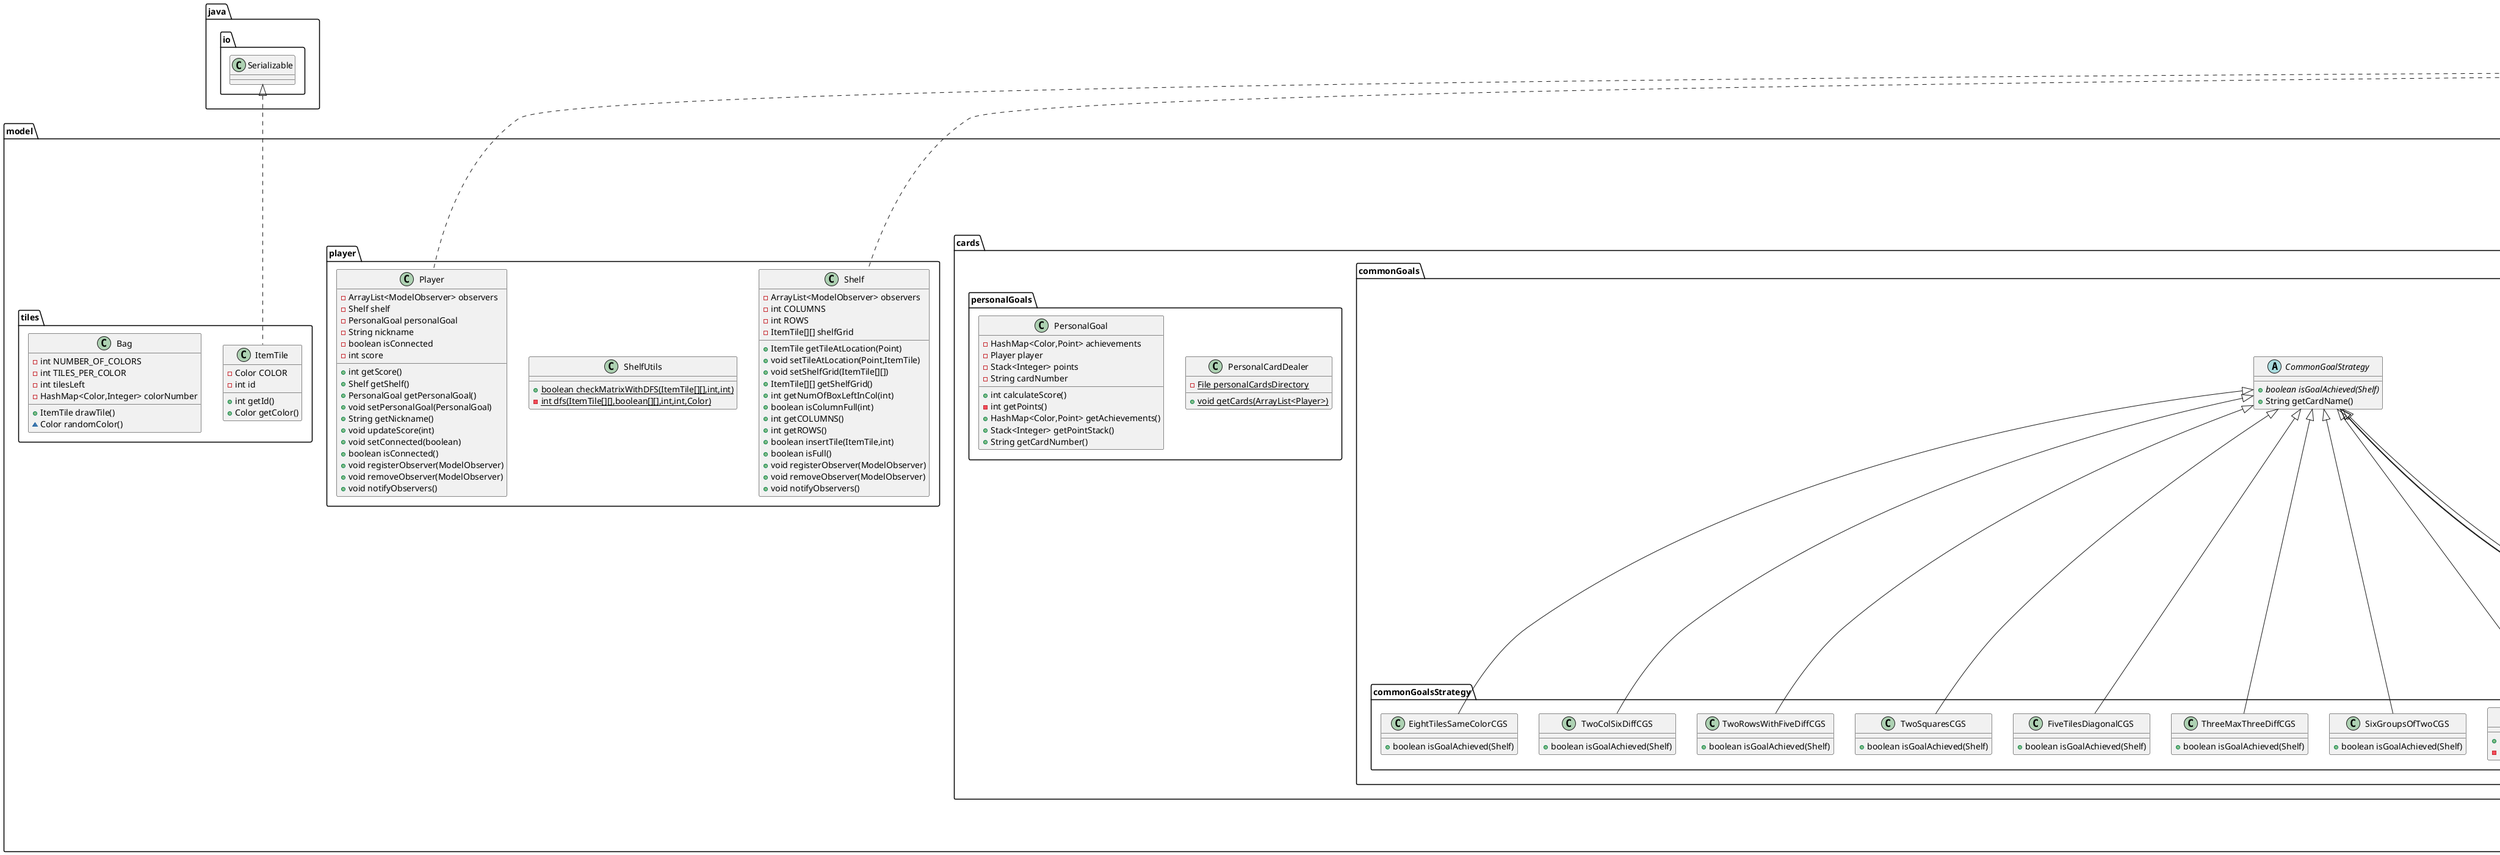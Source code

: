 @startuml
class model.EndOfTurn.BoardRefresher.RefreshTrigger {
+ {static} boolean isBoardRefreshable(Board)
- {static} boolean isNotNull(ItemTile)
}
class model.cards.commonGoals.commonGoalsStrategy.FourAnglesCGS {
+ boolean isGoalAchieved(Shelf)
}
class model.cards.commonGoals.commonGoalsStrategy.FourGroupsOfFourCGS {
+ boolean isGoalAchieved(Shelf)
}
class model.EndOfTurn.ScoreCalculation.AdjacencyScoreCalculation {
+ {static} int calculateScore(Player)
- {static} List<Integer> findClusters(ItemTile[][])
- {static} List<Integer> dfs(ItemTile[][],int,int,Color,Set<String>)
}
class model.cards.commonGoals.commonGoalsStrategy.XShapedCGS {
+ boolean isGoalAchieved(Shelf)
}
class model.cards.personalGoals.PersonalCardDealer {
- {static} File personalCardsDirectory
+ {static} void getCards(ArrayList<Player>)
}
class model.EndOfTurn.BoardRefresher.BoardRefresher {
- Board board
- Bag BAG
- Game GAME
- boolean[][] lookUpTable
+ void refillBoard()
+ void update()
}
class model.cards.commonGoals.commonGoalsStrategy.ScaleCGS {
+ boolean isGoalAchieved(Shelf)
+ boolean hasIncreasingColumns(ItemTile[][],boolean)
}
class model.cards.commonGoals.CommonGoalCard {
- ArrayList<ModelObserver> observers
# Stack<Integer> pointsStack
- CommonGoalStrategy commonGoalStrategy
- HashSet<Player> playersWhoCompleted
- void initStackPoints(int)
+ int calculateScore(Player)
+ boolean hasCompleted(Player)
- boolean isGoalAchieved(Shelf)
+ int popPoints()
+ int peekPoints()
+ String getCardName()
+ void registerObserver(ModelObserver)
+ void removeObserver(ModelObserver)
+ void notifyObservers()
}
class model.Game {
- ArrayList<ModelObserver> observers
- int BOARD_DIMENSION
- int MAX_PLAYER_NUMBER
- VirtualView virtualView
- int gameID
- Bag bag
- Board board
- ChosenTilesTable chosenTilesTable
- GameState gameState
- ArrayList<CommonGoalCard> commonGoals
- ArrayList<Player> players
- Player activePlayer
- TurnHandler turnHandler
+ ArrayList<CommonGoalCard> getCommonGoals()
+ void start()
+ void setVirtualView(VirtualView)
- void turnHandlerInitializer()
+ void end()
+ Board getBoard()
+ ArrayList<Player> getPlayers()
+ Player getActivePlayer()
+ void setActivePlayer(Player)
+ Bag getBag()
+ ChosenTilesTable getChosenTilesTable()
+ void addPlayer(Player)
+ TurnHandler getTurnHandler()
+ Player getWinner()
+ int getMAX_PLAYER_NUMBER()
+ void setGameID(int)
+ int getGameID()
+ void setGameState(GameState)
+ Player getPlayer(String)
+ void disconnectPlayer(String)
+ GameState getGameState()
+ VirtualView getVirtualView()
+ void registerObserver(ModelObserver)
+ void removeObserver(ModelObserver)
+ void notifyObservers()
}
interface model.EndOfTurn.EndOfTurnSubject {
~ void attachEndOfTurn(EndOfTurnObserver)
~ void notifyObservers()
}
class model.EndOfTurn.TurnHandler {
+ Game game
- List<EndOfTurnObserver> observers
- List<Player> players
- boolean lastTurn
+ void changeTurn()
+ void startLastTurn()
+ void attachEndOfTurn(EndOfTurnObserver)
+ void notifyObservers()
}
class model.cards.commonGoals.commonGoalsStrategy.FourRowsOfFiveCGS {
+ boolean isGoalAchieved(Shelf)
- boolean hasLessThanFiveTiles(ItemTile[])
}
class model.player.Shelf {
- ArrayList<ModelObserver> observers
- int COLUMNS
- int ROWS
- ItemTile[][] shelfGrid
+ ItemTile getTileAtLocation(Point)
+ void setTileAtLocation(Point,ItemTile)
+ void setShelfGrid(ItemTile[][])
+ ItemTile[][] getShelfGrid()
+ int getNumOfBoxLeftInCol(int)
+ boolean isColumnFull(int)
+ int getCOLUMNS()
+ int getROWS()
+ boolean insertTile(ItemTile,int)
+ boolean isFull()
+ void registerObserver(ModelObserver)
+ void removeObserver(ModelObserver)
+ void notifyObservers()
}
class model.tiles.ItemTile {
- Color COLOR
- int id
+ int getId()
+ Color getColor()
}
class model.cards.commonGoals.commonGoalsStrategy.SixGroupsOfTwoCGS {
+ boolean isGoalAchieved(Shelf)
}
class model.board.Board {
- ArrayList<ModelObserver> OBSERVERS
- ItemTile[][] BOARD_GRID
+ ItemTile[][] getBoardGrid()
+ int getSize()
+ void setItemTile(Color,int,int)
+ ItemTile removeItemTile(Point)
+ ArrayList<ItemTile> removeItemTiles(ArrayList<Point>)
+ void emptyBoard()
+ void registerObserver(ModelObserver)
+ void removeObserver(ModelObserver)
+ void notifyObservers()
}
class model.cards.commonGoals.commonGoalsStrategy.ThreeMaxThreeDiffCGS {
+ boolean isGoalAchieved(Shelf)
}
class model.player.ShelfUtils {
+ {static} boolean checkMatrixWithDFS(ItemTile[][],int,int)
- {static} int dfs(ItemTile[][],boolean[][],int,int,Color)
}
interface model.EndOfTurn.EndOfTurnObserver {
~ void update()
}
class model.tiles.Bag {
- int NUMBER_OF_COLORS
- int TILES_PER_COLOR
- int tilesLeft
- HashMap<Color,Integer> colorNumber
+ ItemTile drawTile()
~ Color randomColor()
}
class model.cards.commonGoals.CommonCardDealer {
+ {static} List<CommonGoalStrategy> possibleCommonGoals
+ {static} List<CommonGoalStrategy> pickCardStrategies(int)
+ {static} List<CommonGoalCard> pickCommonGoalCards(int,int)
- {static} void initCommonGoals()
}
class model.cards.commonGoals.commonGoalsStrategy.FiveTilesDiagonalCGS {
+ boolean isGoalAchieved(Shelf)
}
class model.board.ChosenTilesTable.ChosenTilesTable {
- List<ModelObserver> observers
- List<ItemTile> chosenTiles
- Integer chosenColumn
+ void addTiles(ArrayList<ItemTile>)
+ ItemTile popTile(int)
+ int size()
+ Integer getChosenColumn()
+ void setChosenColumn(Integer)
+ List<ItemTile> getChosenTiles()
+ void registerObserver(ModelObserver)
+ void removeObserver(ModelObserver)
+ void notifyObservers()
}
abstract class model.cards.commonGoals.CommonGoalStrategy {
+ {abstract}boolean isGoalAchieved(Shelf)
+ String getCardName()
}
class model.cards.commonGoals.commonGoalsStrategy.TwoSquaresCGS {
+ boolean isGoalAchieved(Shelf)
}
class model.cards.commonGoals.commonGoalsStrategy.TwoRowsWithFiveDiffCGS {
+ boolean isGoalAchieved(Shelf)
}
class model.cards.commonGoals.commonGoalsStrategy.TwoColSixDiffCGS {
+ boolean isGoalAchieved(Shelf)
}
class model.EndOfTurn.ScoreCalculation.ScoreBoard {
- Game game
- boolean isFirstPointAssigned
- ArrayList<CommonGoalCard> commonGoals
- boolean calculatedEndGame
- void scoreCommonGoalCards(Player)
+ void update()
- Player getPreviousActivePlayer()
+ void endGameScoreUpdate()
- void scoreFirstCompletedShelf(Player)
- void scorePersonalGoals()
- void scoreAdjacency()
}
class model.player.Player {
- ArrayList<ModelObserver> observers
- Shelf shelf
- PersonalGoal personalGoal
- String nickname
- boolean isConnected
- int score
+ int getScore()
+ Shelf getShelf()
+ PersonalGoal getPersonalGoal()
+ void setPersonalGoal(PersonalGoal)
+ String getNickname()
+ void updateScore(int)
+ void setConnected(boolean)
+ boolean isConnected()
+ void registerObserver(ModelObserver)
+ void removeObserver(ModelObserver)
+ void notifyObservers()
}
class model.cards.personalGoals.PersonalGoal {
- HashMap<Color,Point> achievements
- Player player
- Stack<Integer> points
- String cardNumber
+ int calculateScore()
- int getPoints()
+ HashMap<Color,Point> getAchievements()
+ Stack<Integer> getPointStack()
+ String getCardNumber()
}
class model.board.ChosenTilesTable.PickUpValidator {
+ {static} boolean isValid(Game,ArrayList<Point>)
- {static} boolean onSameLine(ArrayList<Point>)
- {static} boolean adjacent(ArrayList<Point>)
- {static} boolean hasFreeAdjacentNeighbor(ItemTile[][],Point)
- {static} boolean tooManyTilesChosen(Game,int)
}
class model.cards.commonGoals.commonGoalsStrategy.EightTilesSameColorCGS {
+ boolean isGoalAchieved(Shelf)
}


model.cards.commonGoals.CommonGoalStrategy <|-- model.cards.commonGoals.commonGoalsStrategy.FourAnglesCGS
model.cards.commonGoals.CommonGoalStrategy <|-- model.cards.commonGoals.commonGoalsStrategy.FourGroupsOfFourCGS
model.cards.commonGoals.CommonGoalStrategy <|-- model.cards.commonGoals.commonGoalsStrategy.XShapedCGS
model.EndOfTurn.EndOfTurnObserver <|.. model.EndOfTurn.BoardRefresher.BoardRefresher
model.cards.commonGoals.CommonGoalStrategy <|-- model.cards.commonGoals.commonGoalsStrategy.ScaleCGS
VirtualView.ModelObservers.ModelSubject <|.. model.cards.commonGoals.CommonGoalCard
VirtualView.ModelObservers.ModelSubject <|.. model.Game
model.EndOfTurn.EndOfTurnSubject <|.. model.EndOfTurn.TurnHandler
model.cards.commonGoals.CommonGoalStrategy <|-- model.cards.commonGoals.commonGoalsStrategy.FourRowsOfFiveCGS
VirtualView.ModelObservers.ModelSubject <|.. model.player.Shelf
java.io.Serializable <|.. model.tiles.ItemTile
model.cards.commonGoals.CommonGoalStrategy <|-- model.cards.commonGoals.commonGoalsStrategy.SixGroupsOfTwoCGS
VirtualView.ModelObservers.ModelSubject <|.. model.board.Board
model.cards.commonGoals.CommonGoalStrategy <|-- model.cards.commonGoals.commonGoalsStrategy.ThreeMaxThreeDiffCGS
model.cards.commonGoals.CommonGoalStrategy <|-- model.cards.commonGoals.commonGoalsStrategy.FiveTilesDiagonalCGS
VirtualView.ModelObservers.ModelSubject <|.. model.board.ChosenTilesTable.ChosenTilesTable
model.cards.commonGoals.CommonGoalStrategy <|-- model.cards.commonGoals.commonGoalsStrategy.TwoSquaresCGS
model.cards.commonGoals.CommonGoalStrategy <|-- model.cards.commonGoals.commonGoalsStrategy.TwoRowsWithFiveDiffCGS
model.cards.commonGoals.CommonGoalStrategy <|-- model.cards.commonGoals.commonGoalsStrategy.TwoColSixDiffCGS
model.EndOfTurn.EndOfTurnObserver <|.. model.EndOfTurn.ScoreCalculation.ScoreBoard
VirtualView.ModelObservers.ModelObserver <|.. model.EndOfTurn.ScoreCalculation.ScoreBoard
VirtualView.ModelObservers.ModelSubject <|.. model.player.Player
model.cards.commonGoals.CommonGoalStrategy <|-- model.cards.commonGoals.commonGoalsStrategy.EightTilesSameColorCGS
@enduml